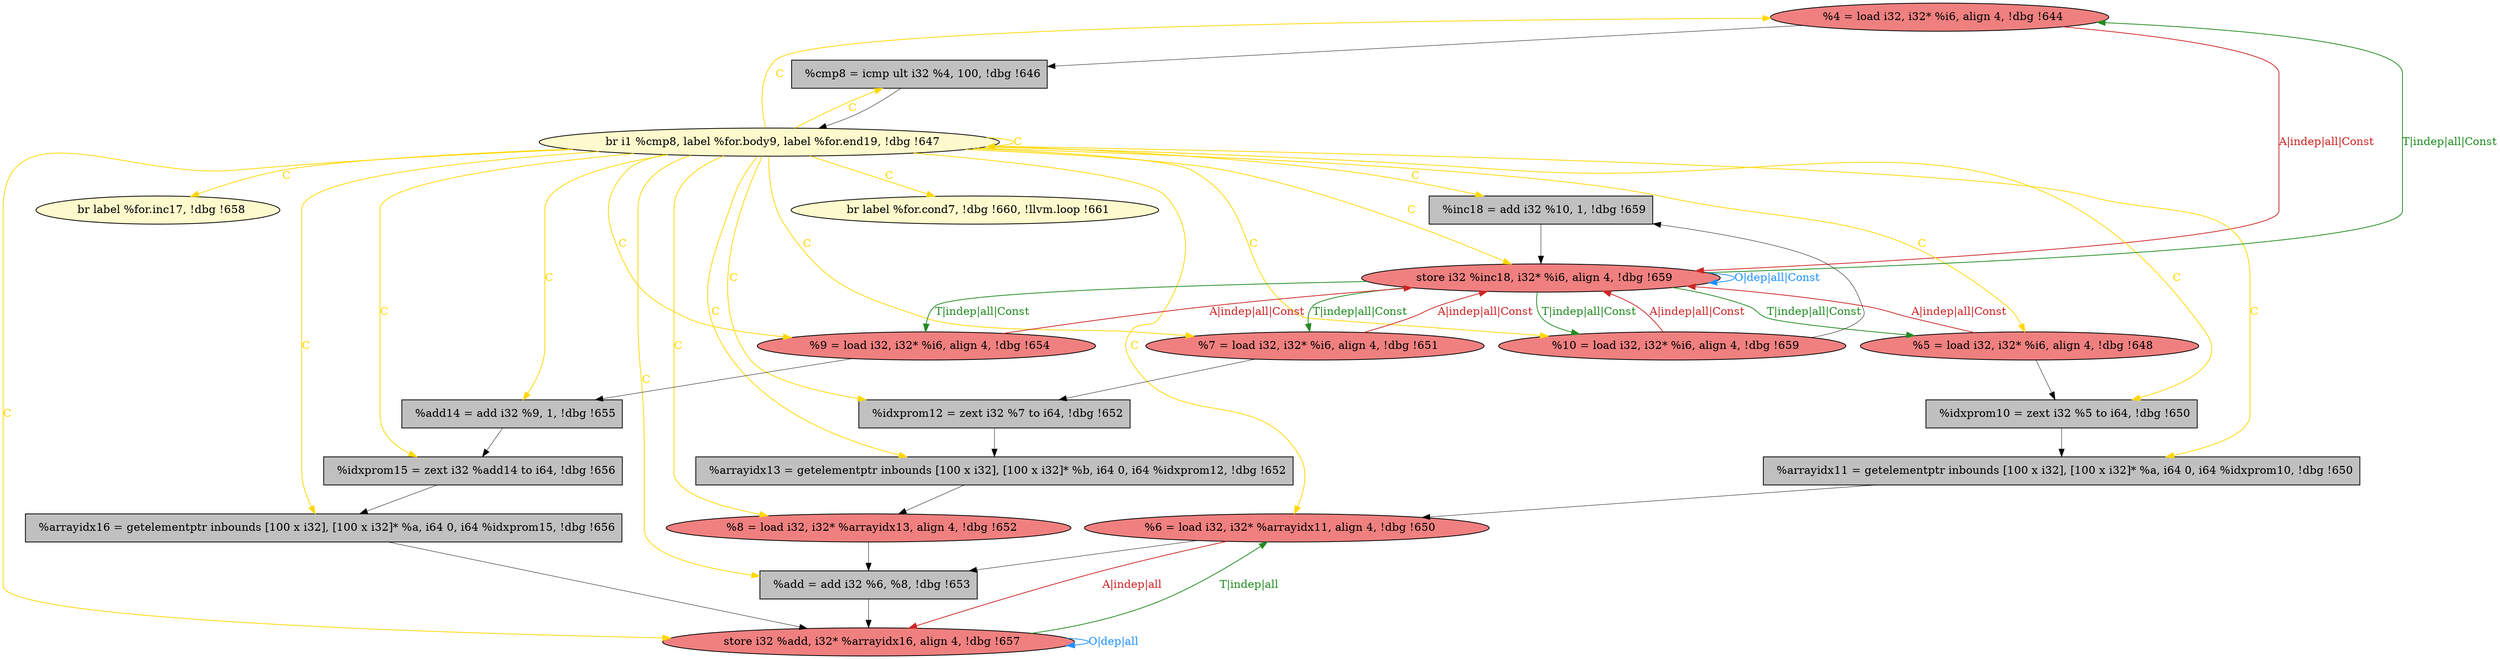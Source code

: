 
digraph G {


node402 [fillcolor=lightcoral,label="  %4 = load i32, i32* %i6, align 4, !dbg !644",shape=ellipse,style=filled ]
node401 [fillcolor=grey,label="  %add = add i32 %6, %8, !dbg !653",shape=rectangle,style=filled ]
node400 [fillcolor=grey,label="  %add14 = add i32 %9, 1, !dbg !655",shape=rectangle,style=filled ]
node399 [fillcolor=lemonchiffon,label="  br i1 %cmp8, label %for.body9, label %for.end19, !dbg !647",shape=ellipse,style=filled ]
node398 [fillcolor=grey,label="  %arrayidx13 = getelementptr inbounds [100 x i32], [100 x i32]* %b, i64 0, i64 %idxprom12, !dbg !652",shape=rectangle,style=filled ]
node387 [fillcolor=lemonchiffon,label="  br label %for.inc17, !dbg !658",shape=ellipse,style=filled ]
node403 [fillcolor=lightcoral,label="  %8 = load i32, i32* %arrayidx13, align 4, !dbg !652",shape=ellipse,style=filled ]
node391 [fillcolor=lightcoral,label="  store i32 %add, i32* %arrayidx16, align 4, !dbg !657",shape=ellipse,style=filled ]
node385 [fillcolor=grey,label="  %arrayidx16 = getelementptr inbounds [100 x i32], [100 x i32]* %a, i64 0, i64 %idxprom15, !dbg !656",shape=rectangle,style=filled ]
node389 [fillcolor=grey,label="  %inc18 = add i32 %10, 1, !dbg !659",shape=rectangle,style=filled ]
node386 [fillcolor=lightcoral,label="  %6 = load i32, i32* %arrayidx11, align 4, !dbg !650",shape=ellipse,style=filled ]
node392 [fillcolor=grey,label="  %cmp8 = icmp ult i32 %4, 100, !dbg !646",shape=rectangle,style=filled ]
node383 [fillcolor=lightcoral,label="  %7 = load i32, i32* %i6, align 4, !dbg !651",shape=ellipse,style=filled ]
node394 [fillcolor=lightcoral,label="  store i32 %inc18, i32* %i6, align 4, !dbg !659",shape=ellipse,style=filled ]
node384 [fillcolor=lightcoral,label="  %9 = load i32, i32* %i6, align 4, !dbg !654",shape=ellipse,style=filled ]
node388 [fillcolor=grey,label="  %idxprom12 = zext i32 %7 to i64, !dbg !652",shape=rectangle,style=filled ]
node397 [fillcolor=lightcoral,label="  %5 = load i32, i32* %i6, align 4, !dbg !648",shape=ellipse,style=filled ]
node382 [fillcolor=grey,label="  %idxprom15 = zext i32 %add14 to i64, !dbg !656",shape=rectangle,style=filled ]
node390 [fillcolor=lemonchiffon,label="  br label %for.cond7, !dbg !660, !llvm.loop !661",shape=ellipse,style=filled ]
node395 [fillcolor=grey,label="  %arrayidx11 = getelementptr inbounds [100 x i32], [100 x i32]* %a, i64 0, i64 %idxprom10, !dbg !650",shape=rectangle,style=filled ]
node393 [fillcolor=lightcoral,label="  %10 = load i32, i32* %i6, align 4, !dbg !659",shape=ellipse,style=filled ]
node396 [fillcolor=grey,label="  %idxprom10 = zext i32 %5 to i64, !dbg !650",shape=rectangle,style=filled ]

node399->node390 [style=solid,color=gold,label="C",penwidth=1.0,fontcolor=gold ]
node399->node400 [style=solid,color=gold,label="C",penwidth=1.0,fontcolor=gold ]
node391->node386 [style=solid,color=forestgreen,label="T|indep|all",penwidth=1.0,fontcolor=forestgreen ]
node383->node394 [style=solid,color=firebrick3,label="A|indep|all|Const",penwidth=1.0,fontcolor=firebrick3 ]
node394->node394 [style=solid,color=dodgerblue,label="O|dep|all|Const",penwidth=1.0,fontcolor=dodgerblue ]
node391->node391 [style=solid,color=dodgerblue,label="O|dep|all",penwidth=1.0,fontcolor=dodgerblue ]
node399->node399 [style=solid,color=gold,label="C",penwidth=1.0,fontcolor=gold ]
node399->node402 [style=solid,color=gold,label="C",penwidth=1.0,fontcolor=gold ]
node394->node384 [style=solid,color=forestgreen,label="T|indep|all|Const",penwidth=1.0,fontcolor=forestgreen ]
node386->node391 [style=solid,color=firebrick3,label="A|indep|all",penwidth=1.0,fontcolor=firebrick3 ]
node384->node394 [style=solid,color=firebrick3,label="A|indep|all|Const",penwidth=1.0,fontcolor=firebrick3 ]
node385->node391 [style=solid,color=black,label="",penwidth=0.5,fontcolor=black ]
node399->node391 [style=solid,color=gold,label="C",penwidth=1.0,fontcolor=gold ]
node399->node384 [style=solid,color=gold,label="C",penwidth=1.0,fontcolor=gold ]
node402->node394 [style=solid,color=firebrick3,label="A|indep|all|Const",penwidth=1.0,fontcolor=firebrick3 ]
node399->node394 [style=solid,color=gold,label="C",penwidth=1.0,fontcolor=gold ]
node394->node402 [style=solid,color=forestgreen,label="T|indep|all|Const",penwidth=1.0,fontcolor=forestgreen ]
node399->node403 [style=solid,color=gold,label="C",penwidth=1.0,fontcolor=gold ]
node394->node383 [style=solid,color=forestgreen,label="T|indep|all|Const",penwidth=1.0,fontcolor=forestgreen ]
node399->node401 [style=solid,color=gold,label="C",penwidth=1.0,fontcolor=gold ]
node393->node389 [style=solid,color=black,label="",penwidth=0.5,fontcolor=black ]
node382->node385 [style=solid,color=black,label="",penwidth=0.5,fontcolor=black ]
node386->node401 [style=solid,color=black,label="",penwidth=0.5,fontcolor=black ]
node397->node394 [style=solid,color=firebrick3,label="A|indep|all|Const",penwidth=1.0,fontcolor=firebrick3 ]
node399->node389 [style=solid,color=gold,label="C",penwidth=1.0,fontcolor=gold ]
node399->node395 [style=solid,color=gold,label="C",penwidth=1.0,fontcolor=gold ]
node394->node393 [style=solid,color=forestgreen,label="T|indep|all|Const",penwidth=1.0,fontcolor=forestgreen ]
node400->node382 [style=solid,color=black,label="",penwidth=0.5,fontcolor=black ]
node384->node400 [style=solid,color=black,label="",penwidth=0.5,fontcolor=black ]
node399->node388 [style=solid,color=gold,label="C",penwidth=1.0,fontcolor=gold ]
node395->node386 [style=solid,color=black,label="",penwidth=0.5,fontcolor=black ]
node399->node385 [style=solid,color=gold,label="C",penwidth=1.0,fontcolor=gold ]
node402->node392 [style=solid,color=black,label="",penwidth=0.5,fontcolor=black ]
node399->node393 [style=solid,color=gold,label="C",penwidth=1.0,fontcolor=gold ]
node399->node387 [style=solid,color=gold,label="C",penwidth=1.0,fontcolor=gold ]
node396->node395 [style=solid,color=black,label="",penwidth=0.5,fontcolor=black ]
node399->node383 [style=solid,color=gold,label="C",penwidth=1.0,fontcolor=gold ]
node399->node396 [style=solid,color=gold,label="C",penwidth=1.0,fontcolor=gold ]
node383->node388 [style=solid,color=black,label="",penwidth=0.5,fontcolor=black ]
node399->node392 [style=solid,color=gold,label="C",penwidth=1.0,fontcolor=gold ]
node392->node399 [style=solid,color=black,label="",penwidth=0.5,fontcolor=black ]
node399->node382 [style=solid,color=gold,label="C",penwidth=1.0,fontcolor=gold ]
node403->node401 [style=solid,color=black,label="",penwidth=0.5,fontcolor=black ]
node399->node397 [style=solid,color=gold,label="C",penwidth=1.0,fontcolor=gold ]
node394->node397 [style=solid,color=forestgreen,label="T|indep|all|Const",penwidth=1.0,fontcolor=forestgreen ]
node393->node394 [style=solid,color=firebrick3,label="A|indep|all|Const",penwidth=1.0,fontcolor=firebrick3 ]
node399->node386 [style=solid,color=gold,label="C",penwidth=1.0,fontcolor=gold ]
node398->node403 [style=solid,color=black,label="",penwidth=0.5,fontcolor=black ]
node388->node398 [style=solid,color=black,label="",penwidth=0.5,fontcolor=black ]
node397->node396 [style=solid,color=black,label="",penwidth=0.5,fontcolor=black ]
node399->node398 [style=solid,color=gold,label="C",penwidth=1.0,fontcolor=gold ]
node389->node394 [style=solid,color=black,label="",penwidth=0.5,fontcolor=black ]
node401->node391 [style=solid,color=black,label="",penwidth=0.5,fontcolor=black ]


}
